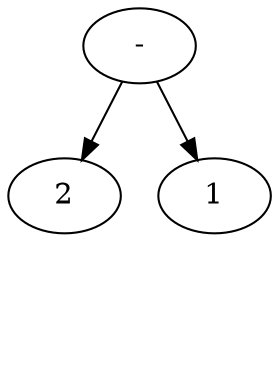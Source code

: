 digraph {
    two[label="2" class="value"]
    one[label="1" class="value"]
    sub[label="-" class="operator,disabled"]

    sub -> two
    sub -> one

    c[style="invis"]
    one -> c[style="invis"]
}
